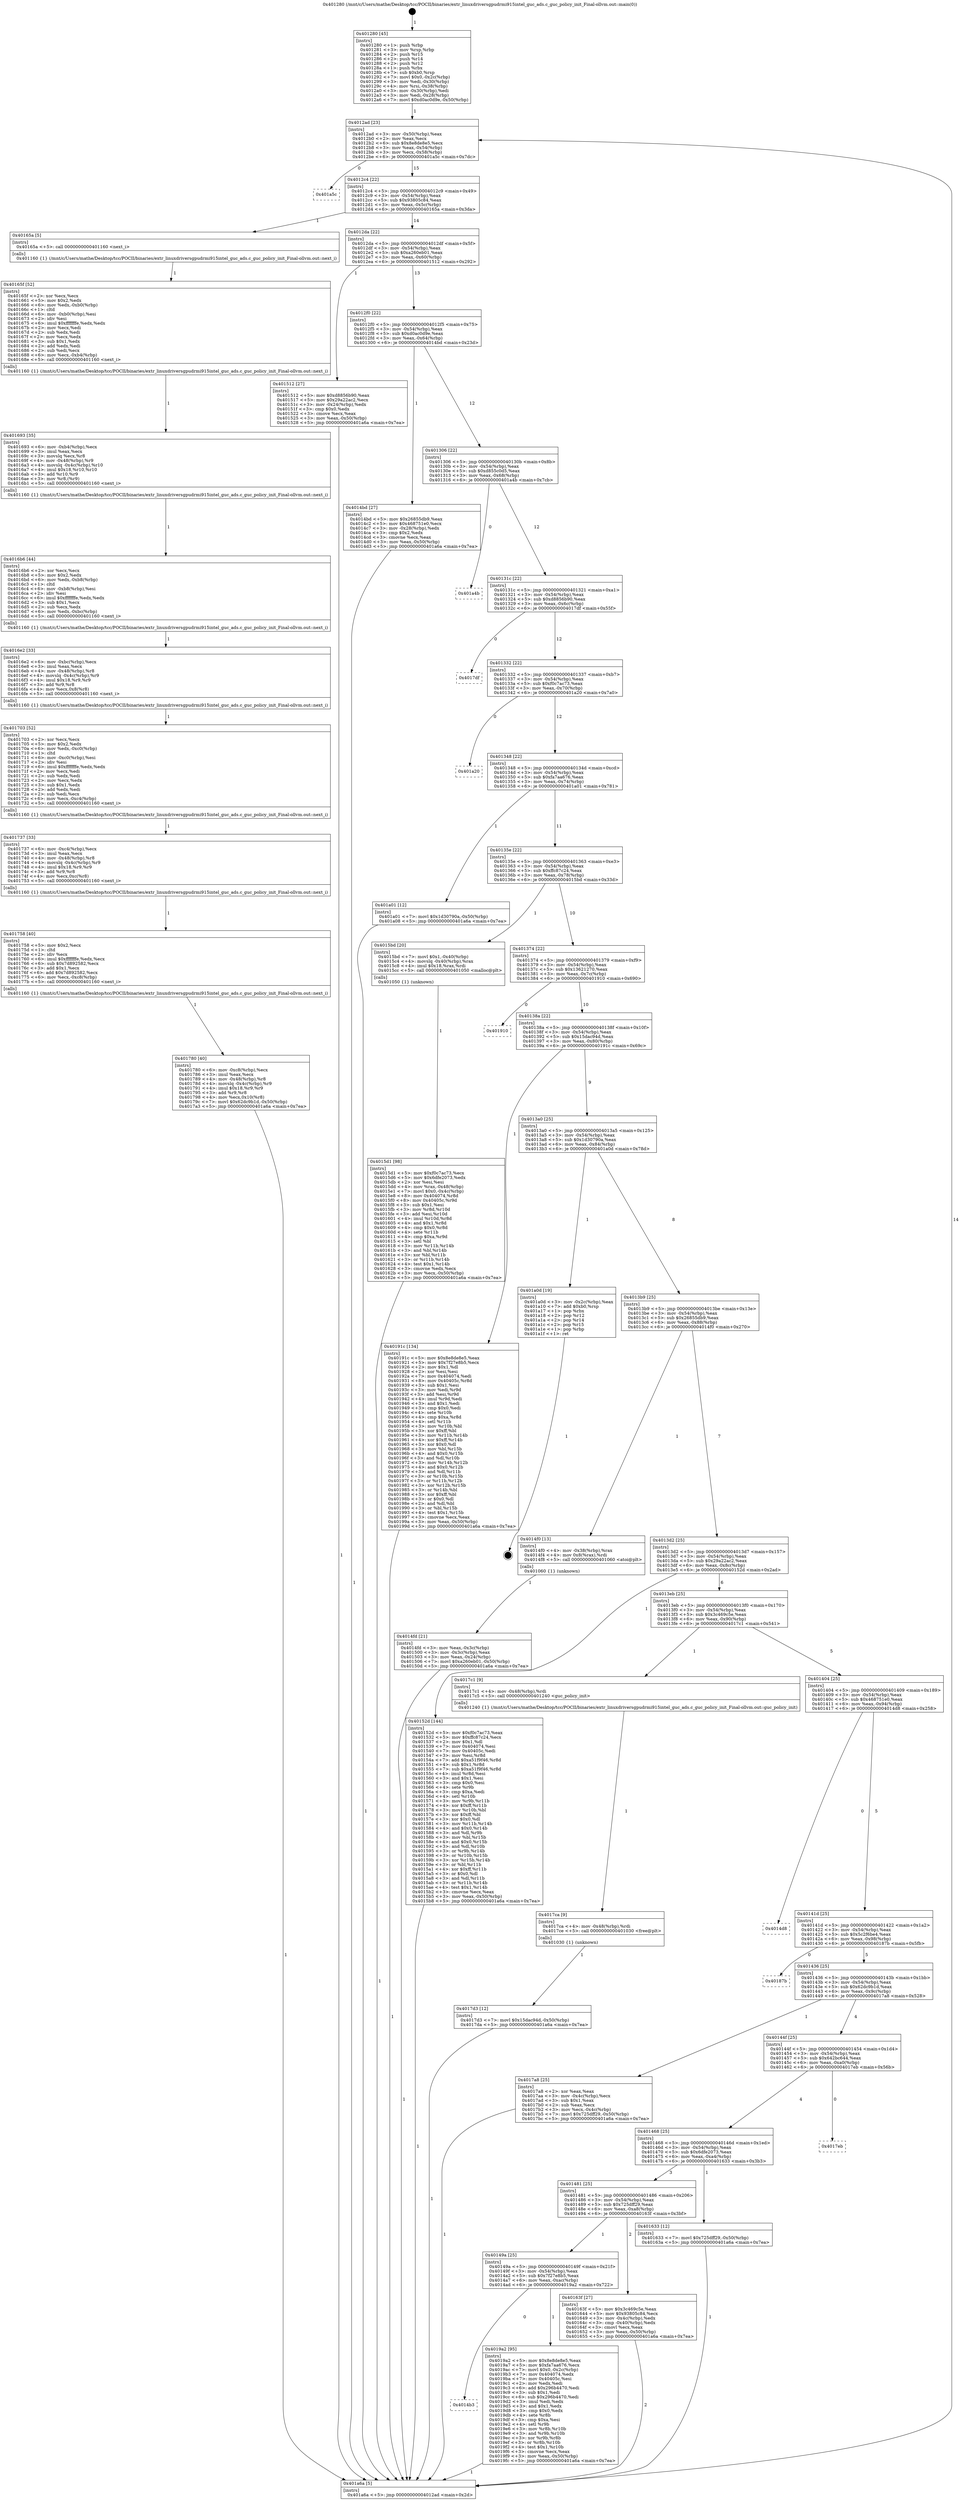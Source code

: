 digraph "0x401280" {
  label = "0x401280 (/mnt/c/Users/mathe/Desktop/tcc/POCII/binaries/extr_linuxdriversgpudrmi915intel_guc_ads.c_guc_policy_init_Final-ollvm.out::main(0))"
  labelloc = "t"
  node[shape=record]

  Entry [label="",width=0.3,height=0.3,shape=circle,fillcolor=black,style=filled]
  "0x4012ad" [label="{
     0x4012ad [23]\l
     | [instrs]\l
     &nbsp;&nbsp;0x4012ad \<+3\>: mov -0x50(%rbp),%eax\l
     &nbsp;&nbsp;0x4012b0 \<+2\>: mov %eax,%ecx\l
     &nbsp;&nbsp;0x4012b2 \<+6\>: sub $0x8e8de8e5,%ecx\l
     &nbsp;&nbsp;0x4012b8 \<+3\>: mov %eax,-0x54(%rbp)\l
     &nbsp;&nbsp;0x4012bb \<+3\>: mov %ecx,-0x58(%rbp)\l
     &nbsp;&nbsp;0x4012be \<+6\>: je 0000000000401a5c \<main+0x7dc\>\l
  }"]
  "0x401a5c" [label="{
     0x401a5c\l
  }", style=dashed]
  "0x4012c4" [label="{
     0x4012c4 [22]\l
     | [instrs]\l
     &nbsp;&nbsp;0x4012c4 \<+5\>: jmp 00000000004012c9 \<main+0x49\>\l
     &nbsp;&nbsp;0x4012c9 \<+3\>: mov -0x54(%rbp),%eax\l
     &nbsp;&nbsp;0x4012cc \<+5\>: sub $0x93805c84,%eax\l
     &nbsp;&nbsp;0x4012d1 \<+3\>: mov %eax,-0x5c(%rbp)\l
     &nbsp;&nbsp;0x4012d4 \<+6\>: je 000000000040165a \<main+0x3da\>\l
  }"]
  Exit [label="",width=0.3,height=0.3,shape=circle,fillcolor=black,style=filled,peripheries=2]
  "0x40165a" [label="{
     0x40165a [5]\l
     | [instrs]\l
     &nbsp;&nbsp;0x40165a \<+5\>: call 0000000000401160 \<next_i\>\l
     | [calls]\l
     &nbsp;&nbsp;0x401160 \{1\} (/mnt/c/Users/mathe/Desktop/tcc/POCII/binaries/extr_linuxdriversgpudrmi915intel_guc_ads.c_guc_policy_init_Final-ollvm.out::next_i)\l
  }"]
  "0x4012da" [label="{
     0x4012da [22]\l
     | [instrs]\l
     &nbsp;&nbsp;0x4012da \<+5\>: jmp 00000000004012df \<main+0x5f\>\l
     &nbsp;&nbsp;0x4012df \<+3\>: mov -0x54(%rbp),%eax\l
     &nbsp;&nbsp;0x4012e2 \<+5\>: sub $0xa260eb01,%eax\l
     &nbsp;&nbsp;0x4012e7 \<+3\>: mov %eax,-0x60(%rbp)\l
     &nbsp;&nbsp;0x4012ea \<+6\>: je 0000000000401512 \<main+0x292\>\l
  }"]
  "0x4014b3" [label="{
     0x4014b3\l
  }", style=dashed]
  "0x401512" [label="{
     0x401512 [27]\l
     | [instrs]\l
     &nbsp;&nbsp;0x401512 \<+5\>: mov $0xd8856b90,%eax\l
     &nbsp;&nbsp;0x401517 \<+5\>: mov $0x29a22ac2,%ecx\l
     &nbsp;&nbsp;0x40151c \<+3\>: mov -0x24(%rbp),%edx\l
     &nbsp;&nbsp;0x40151f \<+3\>: cmp $0x0,%edx\l
     &nbsp;&nbsp;0x401522 \<+3\>: cmove %ecx,%eax\l
     &nbsp;&nbsp;0x401525 \<+3\>: mov %eax,-0x50(%rbp)\l
     &nbsp;&nbsp;0x401528 \<+5\>: jmp 0000000000401a6a \<main+0x7ea\>\l
  }"]
  "0x4012f0" [label="{
     0x4012f0 [22]\l
     | [instrs]\l
     &nbsp;&nbsp;0x4012f0 \<+5\>: jmp 00000000004012f5 \<main+0x75\>\l
     &nbsp;&nbsp;0x4012f5 \<+3\>: mov -0x54(%rbp),%eax\l
     &nbsp;&nbsp;0x4012f8 \<+5\>: sub $0xd0ac0d9e,%eax\l
     &nbsp;&nbsp;0x4012fd \<+3\>: mov %eax,-0x64(%rbp)\l
     &nbsp;&nbsp;0x401300 \<+6\>: je 00000000004014bd \<main+0x23d\>\l
  }"]
  "0x4019a2" [label="{
     0x4019a2 [95]\l
     | [instrs]\l
     &nbsp;&nbsp;0x4019a2 \<+5\>: mov $0x8e8de8e5,%eax\l
     &nbsp;&nbsp;0x4019a7 \<+5\>: mov $0xfa7aa676,%ecx\l
     &nbsp;&nbsp;0x4019ac \<+7\>: movl $0x0,-0x2c(%rbp)\l
     &nbsp;&nbsp;0x4019b3 \<+7\>: mov 0x404074,%edx\l
     &nbsp;&nbsp;0x4019ba \<+7\>: mov 0x40405c,%esi\l
     &nbsp;&nbsp;0x4019c1 \<+2\>: mov %edx,%edi\l
     &nbsp;&nbsp;0x4019c3 \<+6\>: add $0x296b4470,%edi\l
     &nbsp;&nbsp;0x4019c9 \<+3\>: sub $0x1,%edi\l
     &nbsp;&nbsp;0x4019cc \<+6\>: sub $0x296b4470,%edi\l
     &nbsp;&nbsp;0x4019d2 \<+3\>: imul %edi,%edx\l
     &nbsp;&nbsp;0x4019d5 \<+3\>: and $0x1,%edx\l
     &nbsp;&nbsp;0x4019d8 \<+3\>: cmp $0x0,%edx\l
     &nbsp;&nbsp;0x4019db \<+4\>: sete %r8b\l
     &nbsp;&nbsp;0x4019df \<+3\>: cmp $0xa,%esi\l
     &nbsp;&nbsp;0x4019e2 \<+4\>: setl %r9b\l
     &nbsp;&nbsp;0x4019e6 \<+3\>: mov %r8b,%r10b\l
     &nbsp;&nbsp;0x4019e9 \<+3\>: and %r9b,%r10b\l
     &nbsp;&nbsp;0x4019ec \<+3\>: xor %r9b,%r8b\l
     &nbsp;&nbsp;0x4019ef \<+3\>: or %r8b,%r10b\l
     &nbsp;&nbsp;0x4019f2 \<+4\>: test $0x1,%r10b\l
     &nbsp;&nbsp;0x4019f6 \<+3\>: cmovne %ecx,%eax\l
     &nbsp;&nbsp;0x4019f9 \<+3\>: mov %eax,-0x50(%rbp)\l
     &nbsp;&nbsp;0x4019fc \<+5\>: jmp 0000000000401a6a \<main+0x7ea\>\l
  }"]
  "0x4014bd" [label="{
     0x4014bd [27]\l
     | [instrs]\l
     &nbsp;&nbsp;0x4014bd \<+5\>: mov $0x26855db9,%eax\l
     &nbsp;&nbsp;0x4014c2 \<+5\>: mov $0x468751e0,%ecx\l
     &nbsp;&nbsp;0x4014c7 \<+3\>: mov -0x28(%rbp),%edx\l
     &nbsp;&nbsp;0x4014ca \<+3\>: cmp $0x2,%edx\l
     &nbsp;&nbsp;0x4014cd \<+3\>: cmovne %ecx,%eax\l
     &nbsp;&nbsp;0x4014d0 \<+3\>: mov %eax,-0x50(%rbp)\l
     &nbsp;&nbsp;0x4014d3 \<+5\>: jmp 0000000000401a6a \<main+0x7ea\>\l
  }"]
  "0x401306" [label="{
     0x401306 [22]\l
     | [instrs]\l
     &nbsp;&nbsp;0x401306 \<+5\>: jmp 000000000040130b \<main+0x8b\>\l
     &nbsp;&nbsp;0x40130b \<+3\>: mov -0x54(%rbp),%eax\l
     &nbsp;&nbsp;0x40130e \<+5\>: sub $0xd855c0d5,%eax\l
     &nbsp;&nbsp;0x401313 \<+3\>: mov %eax,-0x68(%rbp)\l
     &nbsp;&nbsp;0x401316 \<+6\>: je 0000000000401a4b \<main+0x7cb\>\l
  }"]
  "0x401a6a" [label="{
     0x401a6a [5]\l
     | [instrs]\l
     &nbsp;&nbsp;0x401a6a \<+5\>: jmp 00000000004012ad \<main+0x2d\>\l
  }"]
  "0x401280" [label="{
     0x401280 [45]\l
     | [instrs]\l
     &nbsp;&nbsp;0x401280 \<+1\>: push %rbp\l
     &nbsp;&nbsp;0x401281 \<+3\>: mov %rsp,%rbp\l
     &nbsp;&nbsp;0x401284 \<+2\>: push %r15\l
     &nbsp;&nbsp;0x401286 \<+2\>: push %r14\l
     &nbsp;&nbsp;0x401288 \<+2\>: push %r12\l
     &nbsp;&nbsp;0x40128a \<+1\>: push %rbx\l
     &nbsp;&nbsp;0x40128b \<+7\>: sub $0xb0,%rsp\l
     &nbsp;&nbsp;0x401292 \<+7\>: movl $0x0,-0x2c(%rbp)\l
     &nbsp;&nbsp;0x401299 \<+3\>: mov %edi,-0x30(%rbp)\l
     &nbsp;&nbsp;0x40129c \<+4\>: mov %rsi,-0x38(%rbp)\l
     &nbsp;&nbsp;0x4012a0 \<+3\>: mov -0x30(%rbp),%edi\l
     &nbsp;&nbsp;0x4012a3 \<+3\>: mov %edi,-0x28(%rbp)\l
     &nbsp;&nbsp;0x4012a6 \<+7\>: movl $0xd0ac0d9e,-0x50(%rbp)\l
  }"]
  "0x4017d3" [label="{
     0x4017d3 [12]\l
     | [instrs]\l
     &nbsp;&nbsp;0x4017d3 \<+7\>: movl $0x15dac94d,-0x50(%rbp)\l
     &nbsp;&nbsp;0x4017da \<+5\>: jmp 0000000000401a6a \<main+0x7ea\>\l
  }"]
  "0x401a4b" [label="{
     0x401a4b\l
  }", style=dashed]
  "0x40131c" [label="{
     0x40131c [22]\l
     | [instrs]\l
     &nbsp;&nbsp;0x40131c \<+5\>: jmp 0000000000401321 \<main+0xa1\>\l
     &nbsp;&nbsp;0x401321 \<+3\>: mov -0x54(%rbp),%eax\l
     &nbsp;&nbsp;0x401324 \<+5\>: sub $0xd8856b90,%eax\l
     &nbsp;&nbsp;0x401329 \<+3\>: mov %eax,-0x6c(%rbp)\l
     &nbsp;&nbsp;0x40132c \<+6\>: je 00000000004017df \<main+0x55f\>\l
  }"]
  "0x4017ca" [label="{
     0x4017ca [9]\l
     | [instrs]\l
     &nbsp;&nbsp;0x4017ca \<+4\>: mov -0x48(%rbp),%rdi\l
     &nbsp;&nbsp;0x4017ce \<+5\>: call 0000000000401030 \<free@plt\>\l
     | [calls]\l
     &nbsp;&nbsp;0x401030 \{1\} (unknown)\l
  }"]
  "0x4017df" [label="{
     0x4017df\l
  }", style=dashed]
  "0x401332" [label="{
     0x401332 [22]\l
     | [instrs]\l
     &nbsp;&nbsp;0x401332 \<+5\>: jmp 0000000000401337 \<main+0xb7\>\l
     &nbsp;&nbsp;0x401337 \<+3\>: mov -0x54(%rbp),%eax\l
     &nbsp;&nbsp;0x40133a \<+5\>: sub $0xf0c7ac73,%eax\l
     &nbsp;&nbsp;0x40133f \<+3\>: mov %eax,-0x70(%rbp)\l
     &nbsp;&nbsp;0x401342 \<+6\>: je 0000000000401a20 \<main+0x7a0\>\l
  }"]
  "0x401780" [label="{
     0x401780 [40]\l
     | [instrs]\l
     &nbsp;&nbsp;0x401780 \<+6\>: mov -0xc8(%rbp),%ecx\l
     &nbsp;&nbsp;0x401786 \<+3\>: imul %eax,%ecx\l
     &nbsp;&nbsp;0x401789 \<+4\>: mov -0x48(%rbp),%r8\l
     &nbsp;&nbsp;0x40178d \<+4\>: movslq -0x4c(%rbp),%r9\l
     &nbsp;&nbsp;0x401791 \<+4\>: imul $0x18,%r9,%r9\l
     &nbsp;&nbsp;0x401795 \<+3\>: add %r9,%r8\l
     &nbsp;&nbsp;0x401798 \<+4\>: mov %ecx,0x10(%r8)\l
     &nbsp;&nbsp;0x40179c \<+7\>: movl $0x62dc9b1d,-0x50(%rbp)\l
     &nbsp;&nbsp;0x4017a3 \<+5\>: jmp 0000000000401a6a \<main+0x7ea\>\l
  }"]
  "0x401a20" [label="{
     0x401a20\l
  }", style=dashed]
  "0x401348" [label="{
     0x401348 [22]\l
     | [instrs]\l
     &nbsp;&nbsp;0x401348 \<+5\>: jmp 000000000040134d \<main+0xcd\>\l
     &nbsp;&nbsp;0x40134d \<+3\>: mov -0x54(%rbp),%eax\l
     &nbsp;&nbsp;0x401350 \<+5\>: sub $0xfa7aa676,%eax\l
     &nbsp;&nbsp;0x401355 \<+3\>: mov %eax,-0x74(%rbp)\l
     &nbsp;&nbsp;0x401358 \<+6\>: je 0000000000401a01 \<main+0x781\>\l
  }"]
  "0x401758" [label="{
     0x401758 [40]\l
     | [instrs]\l
     &nbsp;&nbsp;0x401758 \<+5\>: mov $0x2,%ecx\l
     &nbsp;&nbsp;0x40175d \<+1\>: cltd\l
     &nbsp;&nbsp;0x40175e \<+2\>: idiv %ecx\l
     &nbsp;&nbsp;0x401760 \<+6\>: imul $0xfffffffe,%edx,%ecx\l
     &nbsp;&nbsp;0x401766 \<+6\>: sub $0x7d892582,%ecx\l
     &nbsp;&nbsp;0x40176c \<+3\>: add $0x1,%ecx\l
     &nbsp;&nbsp;0x40176f \<+6\>: add $0x7d892582,%ecx\l
     &nbsp;&nbsp;0x401775 \<+6\>: mov %ecx,-0xc8(%rbp)\l
     &nbsp;&nbsp;0x40177b \<+5\>: call 0000000000401160 \<next_i\>\l
     | [calls]\l
     &nbsp;&nbsp;0x401160 \{1\} (/mnt/c/Users/mathe/Desktop/tcc/POCII/binaries/extr_linuxdriversgpudrmi915intel_guc_ads.c_guc_policy_init_Final-ollvm.out::next_i)\l
  }"]
  "0x401a01" [label="{
     0x401a01 [12]\l
     | [instrs]\l
     &nbsp;&nbsp;0x401a01 \<+7\>: movl $0x1d30790a,-0x50(%rbp)\l
     &nbsp;&nbsp;0x401a08 \<+5\>: jmp 0000000000401a6a \<main+0x7ea\>\l
  }"]
  "0x40135e" [label="{
     0x40135e [22]\l
     | [instrs]\l
     &nbsp;&nbsp;0x40135e \<+5\>: jmp 0000000000401363 \<main+0xe3\>\l
     &nbsp;&nbsp;0x401363 \<+3\>: mov -0x54(%rbp),%eax\l
     &nbsp;&nbsp;0x401366 \<+5\>: sub $0xffc87c24,%eax\l
     &nbsp;&nbsp;0x40136b \<+3\>: mov %eax,-0x78(%rbp)\l
     &nbsp;&nbsp;0x40136e \<+6\>: je 00000000004015bd \<main+0x33d\>\l
  }"]
  "0x401737" [label="{
     0x401737 [33]\l
     | [instrs]\l
     &nbsp;&nbsp;0x401737 \<+6\>: mov -0xc4(%rbp),%ecx\l
     &nbsp;&nbsp;0x40173d \<+3\>: imul %eax,%ecx\l
     &nbsp;&nbsp;0x401740 \<+4\>: mov -0x48(%rbp),%r8\l
     &nbsp;&nbsp;0x401744 \<+4\>: movslq -0x4c(%rbp),%r9\l
     &nbsp;&nbsp;0x401748 \<+4\>: imul $0x18,%r9,%r9\l
     &nbsp;&nbsp;0x40174c \<+3\>: add %r9,%r8\l
     &nbsp;&nbsp;0x40174f \<+4\>: mov %ecx,0xc(%r8)\l
     &nbsp;&nbsp;0x401753 \<+5\>: call 0000000000401160 \<next_i\>\l
     | [calls]\l
     &nbsp;&nbsp;0x401160 \{1\} (/mnt/c/Users/mathe/Desktop/tcc/POCII/binaries/extr_linuxdriversgpudrmi915intel_guc_ads.c_guc_policy_init_Final-ollvm.out::next_i)\l
  }"]
  "0x4015bd" [label="{
     0x4015bd [20]\l
     | [instrs]\l
     &nbsp;&nbsp;0x4015bd \<+7\>: movl $0x1,-0x40(%rbp)\l
     &nbsp;&nbsp;0x4015c4 \<+4\>: movslq -0x40(%rbp),%rax\l
     &nbsp;&nbsp;0x4015c8 \<+4\>: imul $0x18,%rax,%rdi\l
     &nbsp;&nbsp;0x4015cc \<+5\>: call 0000000000401050 \<malloc@plt\>\l
     | [calls]\l
     &nbsp;&nbsp;0x401050 \{1\} (unknown)\l
  }"]
  "0x401374" [label="{
     0x401374 [22]\l
     | [instrs]\l
     &nbsp;&nbsp;0x401374 \<+5\>: jmp 0000000000401379 \<main+0xf9\>\l
     &nbsp;&nbsp;0x401379 \<+3\>: mov -0x54(%rbp),%eax\l
     &nbsp;&nbsp;0x40137c \<+5\>: sub $0x13621270,%eax\l
     &nbsp;&nbsp;0x401381 \<+3\>: mov %eax,-0x7c(%rbp)\l
     &nbsp;&nbsp;0x401384 \<+6\>: je 0000000000401910 \<main+0x690\>\l
  }"]
  "0x401703" [label="{
     0x401703 [52]\l
     | [instrs]\l
     &nbsp;&nbsp;0x401703 \<+2\>: xor %ecx,%ecx\l
     &nbsp;&nbsp;0x401705 \<+5\>: mov $0x2,%edx\l
     &nbsp;&nbsp;0x40170a \<+6\>: mov %edx,-0xc0(%rbp)\l
     &nbsp;&nbsp;0x401710 \<+1\>: cltd\l
     &nbsp;&nbsp;0x401711 \<+6\>: mov -0xc0(%rbp),%esi\l
     &nbsp;&nbsp;0x401717 \<+2\>: idiv %esi\l
     &nbsp;&nbsp;0x401719 \<+6\>: imul $0xfffffffe,%edx,%edx\l
     &nbsp;&nbsp;0x40171f \<+2\>: mov %ecx,%edi\l
     &nbsp;&nbsp;0x401721 \<+2\>: sub %edx,%edi\l
     &nbsp;&nbsp;0x401723 \<+2\>: mov %ecx,%edx\l
     &nbsp;&nbsp;0x401725 \<+3\>: sub $0x1,%edx\l
     &nbsp;&nbsp;0x401728 \<+2\>: add %edx,%edi\l
     &nbsp;&nbsp;0x40172a \<+2\>: sub %edi,%ecx\l
     &nbsp;&nbsp;0x40172c \<+6\>: mov %ecx,-0xc4(%rbp)\l
     &nbsp;&nbsp;0x401732 \<+5\>: call 0000000000401160 \<next_i\>\l
     | [calls]\l
     &nbsp;&nbsp;0x401160 \{1\} (/mnt/c/Users/mathe/Desktop/tcc/POCII/binaries/extr_linuxdriversgpudrmi915intel_guc_ads.c_guc_policy_init_Final-ollvm.out::next_i)\l
  }"]
  "0x401910" [label="{
     0x401910\l
  }", style=dashed]
  "0x40138a" [label="{
     0x40138a [22]\l
     | [instrs]\l
     &nbsp;&nbsp;0x40138a \<+5\>: jmp 000000000040138f \<main+0x10f\>\l
     &nbsp;&nbsp;0x40138f \<+3\>: mov -0x54(%rbp),%eax\l
     &nbsp;&nbsp;0x401392 \<+5\>: sub $0x15dac94d,%eax\l
     &nbsp;&nbsp;0x401397 \<+3\>: mov %eax,-0x80(%rbp)\l
     &nbsp;&nbsp;0x40139a \<+6\>: je 000000000040191c \<main+0x69c\>\l
  }"]
  "0x4016e2" [label="{
     0x4016e2 [33]\l
     | [instrs]\l
     &nbsp;&nbsp;0x4016e2 \<+6\>: mov -0xbc(%rbp),%ecx\l
     &nbsp;&nbsp;0x4016e8 \<+3\>: imul %eax,%ecx\l
     &nbsp;&nbsp;0x4016eb \<+4\>: mov -0x48(%rbp),%r8\l
     &nbsp;&nbsp;0x4016ef \<+4\>: movslq -0x4c(%rbp),%r9\l
     &nbsp;&nbsp;0x4016f3 \<+4\>: imul $0x18,%r9,%r9\l
     &nbsp;&nbsp;0x4016f7 \<+3\>: add %r9,%r8\l
     &nbsp;&nbsp;0x4016fa \<+4\>: mov %ecx,0x8(%r8)\l
     &nbsp;&nbsp;0x4016fe \<+5\>: call 0000000000401160 \<next_i\>\l
     | [calls]\l
     &nbsp;&nbsp;0x401160 \{1\} (/mnt/c/Users/mathe/Desktop/tcc/POCII/binaries/extr_linuxdriversgpudrmi915intel_guc_ads.c_guc_policy_init_Final-ollvm.out::next_i)\l
  }"]
  "0x40191c" [label="{
     0x40191c [134]\l
     | [instrs]\l
     &nbsp;&nbsp;0x40191c \<+5\>: mov $0x8e8de8e5,%eax\l
     &nbsp;&nbsp;0x401921 \<+5\>: mov $0x7f27e8b5,%ecx\l
     &nbsp;&nbsp;0x401926 \<+2\>: mov $0x1,%dl\l
     &nbsp;&nbsp;0x401928 \<+2\>: xor %esi,%esi\l
     &nbsp;&nbsp;0x40192a \<+7\>: mov 0x404074,%edi\l
     &nbsp;&nbsp;0x401931 \<+8\>: mov 0x40405c,%r8d\l
     &nbsp;&nbsp;0x401939 \<+3\>: sub $0x1,%esi\l
     &nbsp;&nbsp;0x40193c \<+3\>: mov %edi,%r9d\l
     &nbsp;&nbsp;0x40193f \<+3\>: add %esi,%r9d\l
     &nbsp;&nbsp;0x401942 \<+4\>: imul %r9d,%edi\l
     &nbsp;&nbsp;0x401946 \<+3\>: and $0x1,%edi\l
     &nbsp;&nbsp;0x401949 \<+3\>: cmp $0x0,%edi\l
     &nbsp;&nbsp;0x40194c \<+4\>: sete %r10b\l
     &nbsp;&nbsp;0x401950 \<+4\>: cmp $0xa,%r8d\l
     &nbsp;&nbsp;0x401954 \<+4\>: setl %r11b\l
     &nbsp;&nbsp;0x401958 \<+3\>: mov %r10b,%bl\l
     &nbsp;&nbsp;0x40195b \<+3\>: xor $0xff,%bl\l
     &nbsp;&nbsp;0x40195e \<+3\>: mov %r11b,%r14b\l
     &nbsp;&nbsp;0x401961 \<+4\>: xor $0xff,%r14b\l
     &nbsp;&nbsp;0x401965 \<+3\>: xor $0x0,%dl\l
     &nbsp;&nbsp;0x401968 \<+3\>: mov %bl,%r15b\l
     &nbsp;&nbsp;0x40196b \<+4\>: and $0x0,%r15b\l
     &nbsp;&nbsp;0x40196f \<+3\>: and %dl,%r10b\l
     &nbsp;&nbsp;0x401972 \<+3\>: mov %r14b,%r12b\l
     &nbsp;&nbsp;0x401975 \<+4\>: and $0x0,%r12b\l
     &nbsp;&nbsp;0x401979 \<+3\>: and %dl,%r11b\l
     &nbsp;&nbsp;0x40197c \<+3\>: or %r10b,%r15b\l
     &nbsp;&nbsp;0x40197f \<+3\>: or %r11b,%r12b\l
     &nbsp;&nbsp;0x401982 \<+3\>: xor %r12b,%r15b\l
     &nbsp;&nbsp;0x401985 \<+3\>: or %r14b,%bl\l
     &nbsp;&nbsp;0x401988 \<+3\>: xor $0xff,%bl\l
     &nbsp;&nbsp;0x40198b \<+3\>: or $0x0,%dl\l
     &nbsp;&nbsp;0x40198e \<+2\>: and %dl,%bl\l
     &nbsp;&nbsp;0x401990 \<+3\>: or %bl,%r15b\l
     &nbsp;&nbsp;0x401993 \<+4\>: test $0x1,%r15b\l
     &nbsp;&nbsp;0x401997 \<+3\>: cmovne %ecx,%eax\l
     &nbsp;&nbsp;0x40199a \<+3\>: mov %eax,-0x50(%rbp)\l
     &nbsp;&nbsp;0x40199d \<+5\>: jmp 0000000000401a6a \<main+0x7ea\>\l
  }"]
  "0x4013a0" [label="{
     0x4013a0 [25]\l
     | [instrs]\l
     &nbsp;&nbsp;0x4013a0 \<+5\>: jmp 00000000004013a5 \<main+0x125\>\l
     &nbsp;&nbsp;0x4013a5 \<+3\>: mov -0x54(%rbp),%eax\l
     &nbsp;&nbsp;0x4013a8 \<+5\>: sub $0x1d30790a,%eax\l
     &nbsp;&nbsp;0x4013ad \<+6\>: mov %eax,-0x84(%rbp)\l
     &nbsp;&nbsp;0x4013b3 \<+6\>: je 0000000000401a0d \<main+0x78d\>\l
  }"]
  "0x4016b6" [label="{
     0x4016b6 [44]\l
     | [instrs]\l
     &nbsp;&nbsp;0x4016b6 \<+2\>: xor %ecx,%ecx\l
     &nbsp;&nbsp;0x4016b8 \<+5\>: mov $0x2,%edx\l
     &nbsp;&nbsp;0x4016bd \<+6\>: mov %edx,-0xb8(%rbp)\l
     &nbsp;&nbsp;0x4016c3 \<+1\>: cltd\l
     &nbsp;&nbsp;0x4016c4 \<+6\>: mov -0xb8(%rbp),%esi\l
     &nbsp;&nbsp;0x4016ca \<+2\>: idiv %esi\l
     &nbsp;&nbsp;0x4016cc \<+6\>: imul $0xfffffffe,%edx,%edx\l
     &nbsp;&nbsp;0x4016d2 \<+3\>: sub $0x1,%ecx\l
     &nbsp;&nbsp;0x4016d5 \<+2\>: sub %ecx,%edx\l
     &nbsp;&nbsp;0x4016d7 \<+6\>: mov %edx,-0xbc(%rbp)\l
     &nbsp;&nbsp;0x4016dd \<+5\>: call 0000000000401160 \<next_i\>\l
     | [calls]\l
     &nbsp;&nbsp;0x401160 \{1\} (/mnt/c/Users/mathe/Desktop/tcc/POCII/binaries/extr_linuxdriversgpudrmi915intel_guc_ads.c_guc_policy_init_Final-ollvm.out::next_i)\l
  }"]
  "0x401a0d" [label="{
     0x401a0d [19]\l
     | [instrs]\l
     &nbsp;&nbsp;0x401a0d \<+3\>: mov -0x2c(%rbp),%eax\l
     &nbsp;&nbsp;0x401a10 \<+7\>: add $0xb0,%rsp\l
     &nbsp;&nbsp;0x401a17 \<+1\>: pop %rbx\l
     &nbsp;&nbsp;0x401a18 \<+2\>: pop %r12\l
     &nbsp;&nbsp;0x401a1a \<+2\>: pop %r14\l
     &nbsp;&nbsp;0x401a1c \<+2\>: pop %r15\l
     &nbsp;&nbsp;0x401a1e \<+1\>: pop %rbp\l
     &nbsp;&nbsp;0x401a1f \<+1\>: ret\l
  }"]
  "0x4013b9" [label="{
     0x4013b9 [25]\l
     | [instrs]\l
     &nbsp;&nbsp;0x4013b9 \<+5\>: jmp 00000000004013be \<main+0x13e\>\l
     &nbsp;&nbsp;0x4013be \<+3\>: mov -0x54(%rbp),%eax\l
     &nbsp;&nbsp;0x4013c1 \<+5\>: sub $0x26855db9,%eax\l
     &nbsp;&nbsp;0x4013c6 \<+6\>: mov %eax,-0x88(%rbp)\l
     &nbsp;&nbsp;0x4013cc \<+6\>: je 00000000004014f0 \<main+0x270\>\l
  }"]
  "0x401693" [label="{
     0x401693 [35]\l
     | [instrs]\l
     &nbsp;&nbsp;0x401693 \<+6\>: mov -0xb4(%rbp),%ecx\l
     &nbsp;&nbsp;0x401699 \<+3\>: imul %eax,%ecx\l
     &nbsp;&nbsp;0x40169c \<+3\>: movslq %ecx,%r8\l
     &nbsp;&nbsp;0x40169f \<+4\>: mov -0x48(%rbp),%r9\l
     &nbsp;&nbsp;0x4016a3 \<+4\>: movslq -0x4c(%rbp),%r10\l
     &nbsp;&nbsp;0x4016a7 \<+4\>: imul $0x18,%r10,%r10\l
     &nbsp;&nbsp;0x4016ab \<+3\>: add %r10,%r9\l
     &nbsp;&nbsp;0x4016ae \<+3\>: mov %r8,(%r9)\l
     &nbsp;&nbsp;0x4016b1 \<+5\>: call 0000000000401160 \<next_i\>\l
     | [calls]\l
     &nbsp;&nbsp;0x401160 \{1\} (/mnt/c/Users/mathe/Desktop/tcc/POCII/binaries/extr_linuxdriversgpudrmi915intel_guc_ads.c_guc_policy_init_Final-ollvm.out::next_i)\l
  }"]
  "0x4014f0" [label="{
     0x4014f0 [13]\l
     | [instrs]\l
     &nbsp;&nbsp;0x4014f0 \<+4\>: mov -0x38(%rbp),%rax\l
     &nbsp;&nbsp;0x4014f4 \<+4\>: mov 0x8(%rax),%rdi\l
     &nbsp;&nbsp;0x4014f8 \<+5\>: call 0000000000401060 \<atoi@plt\>\l
     | [calls]\l
     &nbsp;&nbsp;0x401060 \{1\} (unknown)\l
  }"]
  "0x4013d2" [label="{
     0x4013d2 [25]\l
     | [instrs]\l
     &nbsp;&nbsp;0x4013d2 \<+5\>: jmp 00000000004013d7 \<main+0x157\>\l
     &nbsp;&nbsp;0x4013d7 \<+3\>: mov -0x54(%rbp),%eax\l
     &nbsp;&nbsp;0x4013da \<+5\>: sub $0x29a22ac2,%eax\l
     &nbsp;&nbsp;0x4013df \<+6\>: mov %eax,-0x8c(%rbp)\l
     &nbsp;&nbsp;0x4013e5 \<+6\>: je 000000000040152d \<main+0x2ad\>\l
  }"]
  "0x4014fd" [label="{
     0x4014fd [21]\l
     | [instrs]\l
     &nbsp;&nbsp;0x4014fd \<+3\>: mov %eax,-0x3c(%rbp)\l
     &nbsp;&nbsp;0x401500 \<+3\>: mov -0x3c(%rbp),%eax\l
     &nbsp;&nbsp;0x401503 \<+3\>: mov %eax,-0x24(%rbp)\l
     &nbsp;&nbsp;0x401506 \<+7\>: movl $0xa260eb01,-0x50(%rbp)\l
     &nbsp;&nbsp;0x40150d \<+5\>: jmp 0000000000401a6a \<main+0x7ea\>\l
  }"]
  "0x40165f" [label="{
     0x40165f [52]\l
     | [instrs]\l
     &nbsp;&nbsp;0x40165f \<+2\>: xor %ecx,%ecx\l
     &nbsp;&nbsp;0x401661 \<+5\>: mov $0x2,%edx\l
     &nbsp;&nbsp;0x401666 \<+6\>: mov %edx,-0xb0(%rbp)\l
     &nbsp;&nbsp;0x40166c \<+1\>: cltd\l
     &nbsp;&nbsp;0x40166d \<+6\>: mov -0xb0(%rbp),%esi\l
     &nbsp;&nbsp;0x401673 \<+2\>: idiv %esi\l
     &nbsp;&nbsp;0x401675 \<+6\>: imul $0xfffffffe,%edx,%edx\l
     &nbsp;&nbsp;0x40167b \<+2\>: mov %ecx,%edi\l
     &nbsp;&nbsp;0x40167d \<+2\>: sub %edx,%edi\l
     &nbsp;&nbsp;0x40167f \<+2\>: mov %ecx,%edx\l
     &nbsp;&nbsp;0x401681 \<+3\>: sub $0x1,%edx\l
     &nbsp;&nbsp;0x401684 \<+2\>: add %edx,%edi\l
     &nbsp;&nbsp;0x401686 \<+2\>: sub %edi,%ecx\l
     &nbsp;&nbsp;0x401688 \<+6\>: mov %ecx,-0xb4(%rbp)\l
     &nbsp;&nbsp;0x40168e \<+5\>: call 0000000000401160 \<next_i\>\l
     | [calls]\l
     &nbsp;&nbsp;0x401160 \{1\} (/mnt/c/Users/mathe/Desktop/tcc/POCII/binaries/extr_linuxdriversgpudrmi915intel_guc_ads.c_guc_policy_init_Final-ollvm.out::next_i)\l
  }"]
  "0x40152d" [label="{
     0x40152d [144]\l
     | [instrs]\l
     &nbsp;&nbsp;0x40152d \<+5\>: mov $0xf0c7ac73,%eax\l
     &nbsp;&nbsp;0x401532 \<+5\>: mov $0xffc87c24,%ecx\l
     &nbsp;&nbsp;0x401537 \<+2\>: mov $0x1,%dl\l
     &nbsp;&nbsp;0x401539 \<+7\>: mov 0x404074,%esi\l
     &nbsp;&nbsp;0x401540 \<+7\>: mov 0x40405c,%edi\l
     &nbsp;&nbsp;0x401547 \<+3\>: mov %esi,%r8d\l
     &nbsp;&nbsp;0x40154a \<+7\>: add $0xa51f9f46,%r8d\l
     &nbsp;&nbsp;0x401551 \<+4\>: sub $0x1,%r8d\l
     &nbsp;&nbsp;0x401555 \<+7\>: sub $0xa51f9f46,%r8d\l
     &nbsp;&nbsp;0x40155c \<+4\>: imul %r8d,%esi\l
     &nbsp;&nbsp;0x401560 \<+3\>: and $0x1,%esi\l
     &nbsp;&nbsp;0x401563 \<+3\>: cmp $0x0,%esi\l
     &nbsp;&nbsp;0x401566 \<+4\>: sete %r9b\l
     &nbsp;&nbsp;0x40156a \<+3\>: cmp $0xa,%edi\l
     &nbsp;&nbsp;0x40156d \<+4\>: setl %r10b\l
     &nbsp;&nbsp;0x401571 \<+3\>: mov %r9b,%r11b\l
     &nbsp;&nbsp;0x401574 \<+4\>: xor $0xff,%r11b\l
     &nbsp;&nbsp;0x401578 \<+3\>: mov %r10b,%bl\l
     &nbsp;&nbsp;0x40157b \<+3\>: xor $0xff,%bl\l
     &nbsp;&nbsp;0x40157e \<+3\>: xor $0x0,%dl\l
     &nbsp;&nbsp;0x401581 \<+3\>: mov %r11b,%r14b\l
     &nbsp;&nbsp;0x401584 \<+4\>: and $0x0,%r14b\l
     &nbsp;&nbsp;0x401588 \<+3\>: and %dl,%r9b\l
     &nbsp;&nbsp;0x40158b \<+3\>: mov %bl,%r15b\l
     &nbsp;&nbsp;0x40158e \<+4\>: and $0x0,%r15b\l
     &nbsp;&nbsp;0x401592 \<+3\>: and %dl,%r10b\l
     &nbsp;&nbsp;0x401595 \<+3\>: or %r9b,%r14b\l
     &nbsp;&nbsp;0x401598 \<+3\>: or %r10b,%r15b\l
     &nbsp;&nbsp;0x40159b \<+3\>: xor %r15b,%r14b\l
     &nbsp;&nbsp;0x40159e \<+3\>: or %bl,%r11b\l
     &nbsp;&nbsp;0x4015a1 \<+4\>: xor $0xff,%r11b\l
     &nbsp;&nbsp;0x4015a5 \<+3\>: or $0x0,%dl\l
     &nbsp;&nbsp;0x4015a8 \<+3\>: and %dl,%r11b\l
     &nbsp;&nbsp;0x4015ab \<+3\>: or %r11b,%r14b\l
     &nbsp;&nbsp;0x4015ae \<+4\>: test $0x1,%r14b\l
     &nbsp;&nbsp;0x4015b2 \<+3\>: cmovne %ecx,%eax\l
     &nbsp;&nbsp;0x4015b5 \<+3\>: mov %eax,-0x50(%rbp)\l
     &nbsp;&nbsp;0x4015b8 \<+5\>: jmp 0000000000401a6a \<main+0x7ea\>\l
  }"]
  "0x4013eb" [label="{
     0x4013eb [25]\l
     | [instrs]\l
     &nbsp;&nbsp;0x4013eb \<+5\>: jmp 00000000004013f0 \<main+0x170\>\l
     &nbsp;&nbsp;0x4013f0 \<+3\>: mov -0x54(%rbp),%eax\l
     &nbsp;&nbsp;0x4013f3 \<+5\>: sub $0x3c469c5e,%eax\l
     &nbsp;&nbsp;0x4013f8 \<+6\>: mov %eax,-0x90(%rbp)\l
     &nbsp;&nbsp;0x4013fe \<+6\>: je 00000000004017c1 \<main+0x541\>\l
  }"]
  "0x4015d1" [label="{
     0x4015d1 [98]\l
     | [instrs]\l
     &nbsp;&nbsp;0x4015d1 \<+5\>: mov $0xf0c7ac73,%ecx\l
     &nbsp;&nbsp;0x4015d6 \<+5\>: mov $0x6dfe2073,%edx\l
     &nbsp;&nbsp;0x4015db \<+2\>: xor %esi,%esi\l
     &nbsp;&nbsp;0x4015dd \<+4\>: mov %rax,-0x48(%rbp)\l
     &nbsp;&nbsp;0x4015e1 \<+7\>: movl $0x0,-0x4c(%rbp)\l
     &nbsp;&nbsp;0x4015e8 \<+8\>: mov 0x404074,%r8d\l
     &nbsp;&nbsp;0x4015f0 \<+8\>: mov 0x40405c,%r9d\l
     &nbsp;&nbsp;0x4015f8 \<+3\>: sub $0x1,%esi\l
     &nbsp;&nbsp;0x4015fb \<+3\>: mov %r8d,%r10d\l
     &nbsp;&nbsp;0x4015fe \<+3\>: add %esi,%r10d\l
     &nbsp;&nbsp;0x401601 \<+4\>: imul %r10d,%r8d\l
     &nbsp;&nbsp;0x401605 \<+4\>: and $0x1,%r8d\l
     &nbsp;&nbsp;0x401609 \<+4\>: cmp $0x0,%r8d\l
     &nbsp;&nbsp;0x40160d \<+4\>: sete %r11b\l
     &nbsp;&nbsp;0x401611 \<+4\>: cmp $0xa,%r9d\l
     &nbsp;&nbsp;0x401615 \<+3\>: setl %bl\l
     &nbsp;&nbsp;0x401618 \<+3\>: mov %r11b,%r14b\l
     &nbsp;&nbsp;0x40161b \<+3\>: and %bl,%r14b\l
     &nbsp;&nbsp;0x40161e \<+3\>: xor %bl,%r11b\l
     &nbsp;&nbsp;0x401621 \<+3\>: or %r11b,%r14b\l
     &nbsp;&nbsp;0x401624 \<+4\>: test $0x1,%r14b\l
     &nbsp;&nbsp;0x401628 \<+3\>: cmovne %edx,%ecx\l
     &nbsp;&nbsp;0x40162b \<+3\>: mov %ecx,-0x50(%rbp)\l
     &nbsp;&nbsp;0x40162e \<+5\>: jmp 0000000000401a6a \<main+0x7ea\>\l
  }"]
  "0x40149a" [label="{
     0x40149a [25]\l
     | [instrs]\l
     &nbsp;&nbsp;0x40149a \<+5\>: jmp 000000000040149f \<main+0x21f\>\l
     &nbsp;&nbsp;0x40149f \<+3\>: mov -0x54(%rbp),%eax\l
     &nbsp;&nbsp;0x4014a2 \<+5\>: sub $0x7f27e8b5,%eax\l
     &nbsp;&nbsp;0x4014a7 \<+6\>: mov %eax,-0xac(%rbp)\l
     &nbsp;&nbsp;0x4014ad \<+6\>: je 00000000004019a2 \<main+0x722\>\l
  }"]
  "0x4017c1" [label="{
     0x4017c1 [9]\l
     | [instrs]\l
     &nbsp;&nbsp;0x4017c1 \<+4\>: mov -0x48(%rbp),%rdi\l
     &nbsp;&nbsp;0x4017c5 \<+5\>: call 0000000000401240 \<guc_policy_init\>\l
     | [calls]\l
     &nbsp;&nbsp;0x401240 \{1\} (/mnt/c/Users/mathe/Desktop/tcc/POCII/binaries/extr_linuxdriversgpudrmi915intel_guc_ads.c_guc_policy_init_Final-ollvm.out::guc_policy_init)\l
  }"]
  "0x401404" [label="{
     0x401404 [25]\l
     | [instrs]\l
     &nbsp;&nbsp;0x401404 \<+5\>: jmp 0000000000401409 \<main+0x189\>\l
     &nbsp;&nbsp;0x401409 \<+3\>: mov -0x54(%rbp),%eax\l
     &nbsp;&nbsp;0x40140c \<+5\>: sub $0x468751e0,%eax\l
     &nbsp;&nbsp;0x401411 \<+6\>: mov %eax,-0x94(%rbp)\l
     &nbsp;&nbsp;0x401417 \<+6\>: je 00000000004014d8 \<main+0x258\>\l
  }"]
  "0x40163f" [label="{
     0x40163f [27]\l
     | [instrs]\l
     &nbsp;&nbsp;0x40163f \<+5\>: mov $0x3c469c5e,%eax\l
     &nbsp;&nbsp;0x401644 \<+5\>: mov $0x93805c84,%ecx\l
     &nbsp;&nbsp;0x401649 \<+3\>: mov -0x4c(%rbp),%edx\l
     &nbsp;&nbsp;0x40164c \<+3\>: cmp -0x40(%rbp),%edx\l
     &nbsp;&nbsp;0x40164f \<+3\>: cmovl %ecx,%eax\l
     &nbsp;&nbsp;0x401652 \<+3\>: mov %eax,-0x50(%rbp)\l
     &nbsp;&nbsp;0x401655 \<+5\>: jmp 0000000000401a6a \<main+0x7ea\>\l
  }"]
  "0x4014d8" [label="{
     0x4014d8\l
  }", style=dashed]
  "0x40141d" [label="{
     0x40141d [25]\l
     | [instrs]\l
     &nbsp;&nbsp;0x40141d \<+5\>: jmp 0000000000401422 \<main+0x1a2\>\l
     &nbsp;&nbsp;0x401422 \<+3\>: mov -0x54(%rbp),%eax\l
     &nbsp;&nbsp;0x401425 \<+5\>: sub $0x5c2f6be4,%eax\l
     &nbsp;&nbsp;0x40142a \<+6\>: mov %eax,-0x98(%rbp)\l
     &nbsp;&nbsp;0x401430 \<+6\>: je 000000000040187b \<main+0x5fb\>\l
  }"]
  "0x401481" [label="{
     0x401481 [25]\l
     | [instrs]\l
     &nbsp;&nbsp;0x401481 \<+5\>: jmp 0000000000401486 \<main+0x206\>\l
     &nbsp;&nbsp;0x401486 \<+3\>: mov -0x54(%rbp),%eax\l
     &nbsp;&nbsp;0x401489 \<+5\>: sub $0x725dff29,%eax\l
     &nbsp;&nbsp;0x40148e \<+6\>: mov %eax,-0xa8(%rbp)\l
     &nbsp;&nbsp;0x401494 \<+6\>: je 000000000040163f \<main+0x3bf\>\l
  }"]
  "0x40187b" [label="{
     0x40187b\l
  }", style=dashed]
  "0x401436" [label="{
     0x401436 [25]\l
     | [instrs]\l
     &nbsp;&nbsp;0x401436 \<+5\>: jmp 000000000040143b \<main+0x1bb\>\l
     &nbsp;&nbsp;0x40143b \<+3\>: mov -0x54(%rbp),%eax\l
     &nbsp;&nbsp;0x40143e \<+5\>: sub $0x62dc9b1d,%eax\l
     &nbsp;&nbsp;0x401443 \<+6\>: mov %eax,-0x9c(%rbp)\l
     &nbsp;&nbsp;0x401449 \<+6\>: je 00000000004017a8 \<main+0x528\>\l
  }"]
  "0x401633" [label="{
     0x401633 [12]\l
     | [instrs]\l
     &nbsp;&nbsp;0x401633 \<+7\>: movl $0x725dff29,-0x50(%rbp)\l
     &nbsp;&nbsp;0x40163a \<+5\>: jmp 0000000000401a6a \<main+0x7ea\>\l
  }"]
  "0x4017a8" [label="{
     0x4017a8 [25]\l
     | [instrs]\l
     &nbsp;&nbsp;0x4017a8 \<+2\>: xor %eax,%eax\l
     &nbsp;&nbsp;0x4017aa \<+3\>: mov -0x4c(%rbp),%ecx\l
     &nbsp;&nbsp;0x4017ad \<+3\>: sub $0x1,%eax\l
     &nbsp;&nbsp;0x4017b0 \<+2\>: sub %eax,%ecx\l
     &nbsp;&nbsp;0x4017b2 \<+3\>: mov %ecx,-0x4c(%rbp)\l
     &nbsp;&nbsp;0x4017b5 \<+7\>: movl $0x725dff29,-0x50(%rbp)\l
     &nbsp;&nbsp;0x4017bc \<+5\>: jmp 0000000000401a6a \<main+0x7ea\>\l
  }"]
  "0x40144f" [label="{
     0x40144f [25]\l
     | [instrs]\l
     &nbsp;&nbsp;0x40144f \<+5\>: jmp 0000000000401454 \<main+0x1d4\>\l
     &nbsp;&nbsp;0x401454 \<+3\>: mov -0x54(%rbp),%eax\l
     &nbsp;&nbsp;0x401457 \<+5\>: sub $0x642bc644,%eax\l
     &nbsp;&nbsp;0x40145c \<+6\>: mov %eax,-0xa0(%rbp)\l
     &nbsp;&nbsp;0x401462 \<+6\>: je 00000000004017eb \<main+0x56b\>\l
  }"]
  "0x401468" [label="{
     0x401468 [25]\l
     | [instrs]\l
     &nbsp;&nbsp;0x401468 \<+5\>: jmp 000000000040146d \<main+0x1ed\>\l
     &nbsp;&nbsp;0x40146d \<+3\>: mov -0x54(%rbp),%eax\l
     &nbsp;&nbsp;0x401470 \<+5\>: sub $0x6dfe2073,%eax\l
     &nbsp;&nbsp;0x401475 \<+6\>: mov %eax,-0xa4(%rbp)\l
     &nbsp;&nbsp;0x40147b \<+6\>: je 0000000000401633 \<main+0x3b3\>\l
  }"]
  "0x4017eb" [label="{
     0x4017eb\l
  }", style=dashed]
  Entry -> "0x401280" [label=" 1"]
  "0x4012ad" -> "0x401a5c" [label=" 0"]
  "0x4012ad" -> "0x4012c4" [label=" 15"]
  "0x401a0d" -> Exit [label=" 1"]
  "0x4012c4" -> "0x40165a" [label=" 1"]
  "0x4012c4" -> "0x4012da" [label=" 14"]
  "0x401a01" -> "0x401a6a" [label=" 1"]
  "0x4012da" -> "0x401512" [label=" 1"]
  "0x4012da" -> "0x4012f0" [label=" 13"]
  "0x4019a2" -> "0x401a6a" [label=" 1"]
  "0x4012f0" -> "0x4014bd" [label=" 1"]
  "0x4012f0" -> "0x401306" [label=" 12"]
  "0x4014bd" -> "0x401a6a" [label=" 1"]
  "0x401280" -> "0x4012ad" [label=" 1"]
  "0x401a6a" -> "0x4012ad" [label=" 14"]
  "0x40149a" -> "0x4014b3" [label=" 0"]
  "0x401306" -> "0x401a4b" [label=" 0"]
  "0x401306" -> "0x40131c" [label=" 12"]
  "0x40149a" -> "0x4019a2" [label=" 1"]
  "0x40131c" -> "0x4017df" [label=" 0"]
  "0x40131c" -> "0x401332" [label=" 12"]
  "0x40191c" -> "0x401a6a" [label=" 1"]
  "0x401332" -> "0x401a20" [label=" 0"]
  "0x401332" -> "0x401348" [label=" 12"]
  "0x4017d3" -> "0x401a6a" [label=" 1"]
  "0x401348" -> "0x401a01" [label=" 1"]
  "0x401348" -> "0x40135e" [label=" 11"]
  "0x4017ca" -> "0x4017d3" [label=" 1"]
  "0x40135e" -> "0x4015bd" [label=" 1"]
  "0x40135e" -> "0x401374" [label=" 10"]
  "0x4017c1" -> "0x4017ca" [label=" 1"]
  "0x401374" -> "0x401910" [label=" 0"]
  "0x401374" -> "0x40138a" [label=" 10"]
  "0x4017a8" -> "0x401a6a" [label=" 1"]
  "0x40138a" -> "0x40191c" [label=" 1"]
  "0x40138a" -> "0x4013a0" [label=" 9"]
  "0x401780" -> "0x401a6a" [label=" 1"]
  "0x4013a0" -> "0x401a0d" [label=" 1"]
  "0x4013a0" -> "0x4013b9" [label=" 8"]
  "0x401758" -> "0x401780" [label=" 1"]
  "0x4013b9" -> "0x4014f0" [label=" 1"]
  "0x4013b9" -> "0x4013d2" [label=" 7"]
  "0x4014f0" -> "0x4014fd" [label=" 1"]
  "0x4014fd" -> "0x401a6a" [label=" 1"]
  "0x401512" -> "0x401a6a" [label=" 1"]
  "0x401737" -> "0x401758" [label=" 1"]
  "0x4013d2" -> "0x40152d" [label=" 1"]
  "0x4013d2" -> "0x4013eb" [label=" 6"]
  "0x40152d" -> "0x401a6a" [label=" 1"]
  "0x4015bd" -> "0x4015d1" [label=" 1"]
  "0x4015d1" -> "0x401a6a" [label=" 1"]
  "0x401703" -> "0x401737" [label=" 1"]
  "0x4013eb" -> "0x4017c1" [label=" 1"]
  "0x4013eb" -> "0x401404" [label=" 5"]
  "0x4016e2" -> "0x401703" [label=" 1"]
  "0x401404" -> "0x4014d8" [label=" 0"]
  "0x401404" -> "0x40141d" [label=" 5"]
  "0x4016b6" -> "0x4016e2" [label=" 1"]
  "0x40141d" -> "0x40187b" [label=" 0"]
  "0x40141d" -> "0x401436" [label=" 5"]
  "0x40165f" -> "0x401693" [label=" 1"]
  "0x401436" -> "0x4017a8" [label=" 1"]
  "0x401436" -> "0x40144f" [label=" 4"]
  "0x40165a" -> "0x40165f" [label=" 1"]
  "0x40144f" -> "0x4017eb" [label=" 0"]
  "0x40144f" -> "0x401468" [label=" 4"]
  "0x40163f" -> "0x401a6a" [label=" 2"]
  "0x401468" -> "0x401633" [label=" 1"]
  "0x401468" -> "0x401481" [label=" 3"]
  "0x401633" -> "0x401a6a" [label=" 1"]
  "0x401693" -> "0x4016b6" [label=" 1"]
  "0x401481" -> "0x40163f" [label=" 2"]
  "0x401481" -> "0x40149a" [label=" 1"]
}
